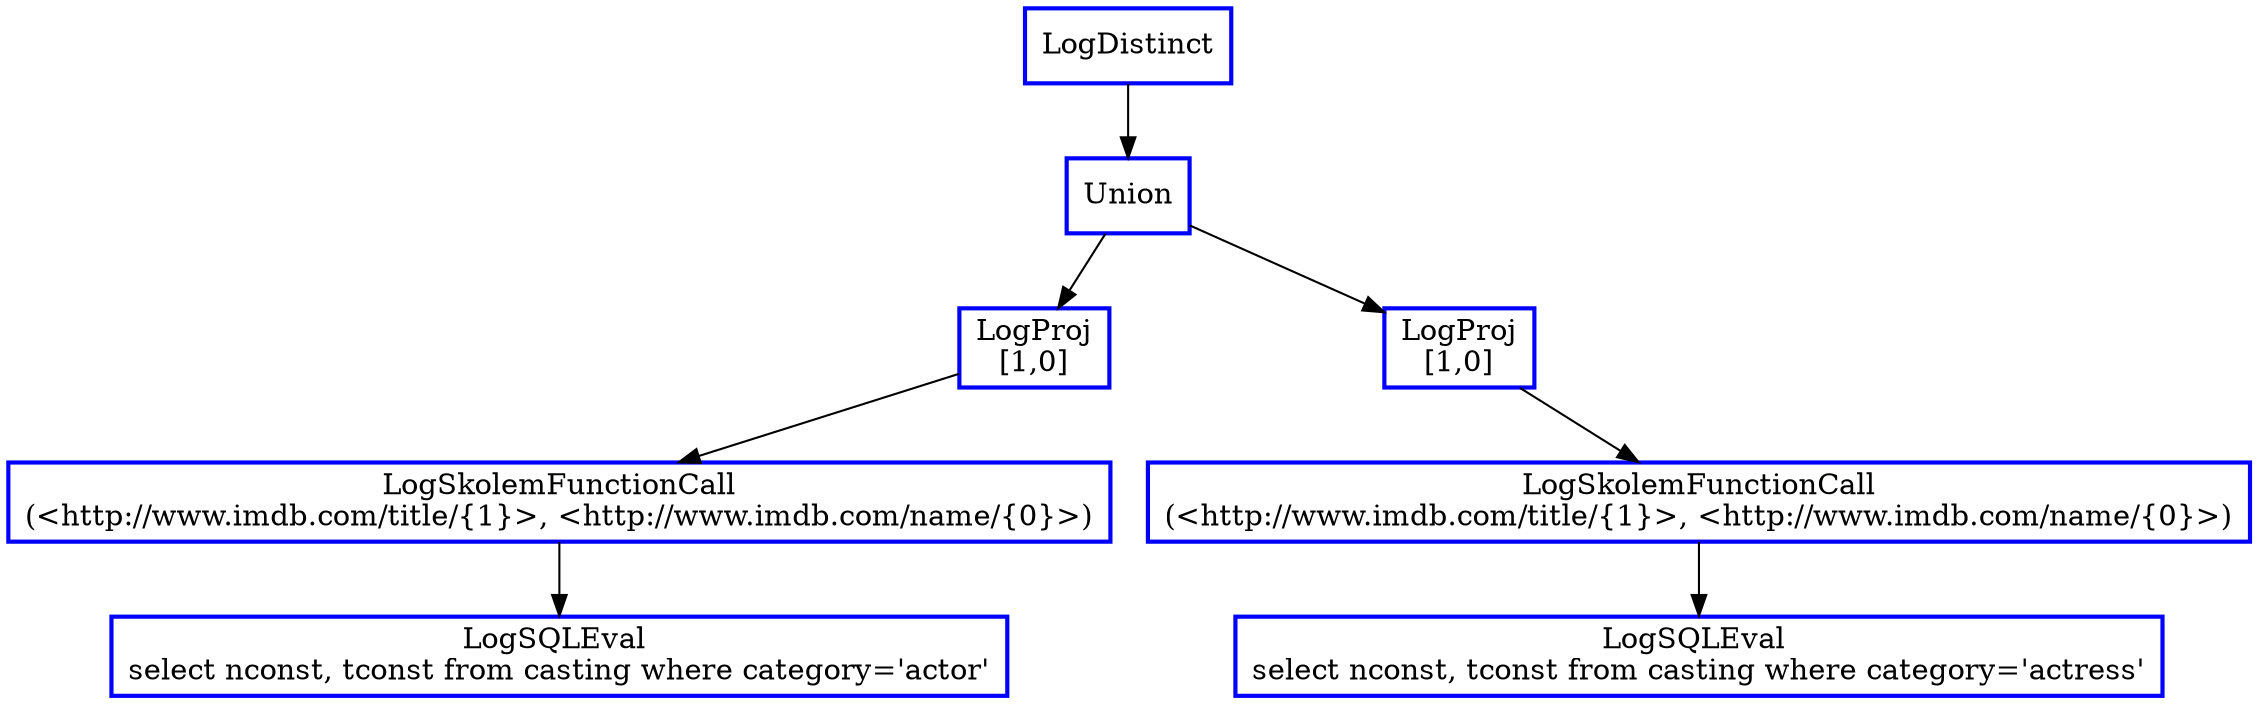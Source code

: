 digraph  g{
node [shape=rectangle, color=black, fontcolor=black, style=bold]
0 [label="LogDistinct" , color = blue] ; 
1 [label="Union", color = blue] ; 
0 -> 1 ; 
2 [label="LogProj
[1,0]" , color = blue] ; 
1 -> 2 ; 
3 [label="LogSkolemFunctionCall
(<http://www.imdb.com/title/{1}>, <http://www.imdb.com/name/{0}>)" , color = blue] ; 
2 -> 3 ; 
4 [label="LogSQLEval 
select nconst, tconst from casting where category='actor'", color = blue] ; 
3 -> 4 ; 
6 [label="LogProj
[1,0]" , color = blue] ; 
1 -> 6 ; 
7 [label="LogSkolemFunctionCall
(<http://www.imdb.com/title/{1}>, <http://www.imdb.com/name/{0}>)" , color = blue] ; 
6 -> 7 ; 
8 [label="LogSQLEval 
select nconst, tconst from casting where category='actress'", color = blue] ; 
7 -> 8 ; 
}

